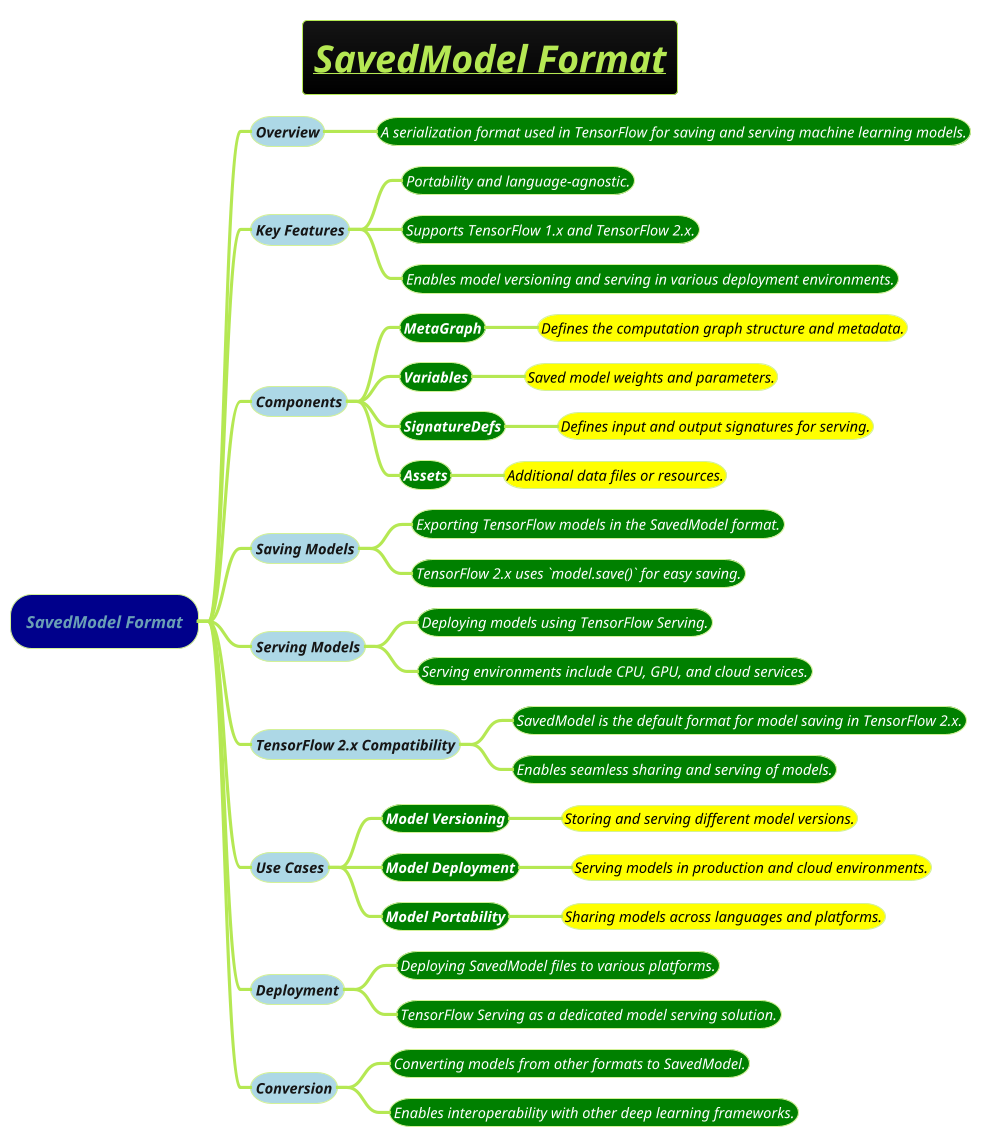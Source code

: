 @startmindmap
title =<i><b><u>SavedModel Format

!theme hacker

*[#darkblue] <i>SavedModel Format
**[#lightblue] <i><size:14>Overview
***[#green] <color #white><i><size:14>A serialization format used in TensorFlow for saving and serving machine learning models.
**[#lightblue] <i><size:14>Key Features
***[#green] <color #white><i><size:14>Portability and language-agnostic.
***[#green] <color #white><i><size:14>Supports TensorFlow 1.x and TensorFlow 2.x.
***[#green] <color #white><i><size:14>Enables model versioning and serving in various deployment environments.
**[#lightblue] <i><size:14>Components
***[#green] <b><color #white><i><size:14>MetaGraph
****[#yellow] <color #black><i><size:14>Defines the computation graph structure and metadata.
***[#green] <b><color #white><i><size:14>Variables
****[#yellow] <color #black><i><size:14>Saved model weights and parameters.
***[#green] <b><color #white><i><size:14>SignatureDefs
****[#yellow] <color #black><i><size:14>Defines input and output signatures for serving.
***[#green] <b><color #white><i><size:14>Assets
****[#yellow] <color #black><i><size:14>Additional data files or resources.
**[#lightblue] <i><size:14>Saving Models
***[#green] <color #white><i><size:14>Exporting TensorFlow models in the SavedModel format.
***[#green] <color #white><i><size:14>TensorFlow 2.x uses `model.save()` for easy saving.
**[#lightblue] <i><size:14>Serving Models
***[#green] <color #white><i><size:14>Deploying models using TensorFlow Serving.
***[#green] <color #white><i><size:14>Serving environments include CPU, GPU, and cloud services.
**[#lightblue] <i><size:14>TensorFlow 2.x Compatibility
***[#green] <color #white><i><size:14>SavedModel is the default format for model saving in TensorFlow 2.x.
***[#green] <color #white><i><size:14>Enables seamless sharing and serving of models.
**[#lightblue] <i><size:14>Use Cases
***[#green] <b><color #white><i><size:14>Model Versioning
****[#yellow] <color #black><i><size:14>Storing and serving different model versions.
***[#green] <b><color #white><i><size:14>Model Deployment
****[#yellow] <color #black><i><size:14>Serving models in production and cloud environments.
***[#green] <b><color #white><i><size:14>Model Portability
****[#yellow] <color #black><i><size:14>Sharing models across languages and platforms.
**[#lightblue] <i><size:14>Deployment
***[#green] <color #white><i><size:14>Deploying SavedModel files to various platforms.
***[#green] <color #white><i><size:14>TensorFlow Serving as a dedicated model serving solution.
**[#lightblue] <i><size:14>Conversion
***[#green] <color #white><i><size:14>Converting models from other formats to SavedModel.
***[#green] <color #white><i><size:14>Enables interoperability with other deep learning frameworks.
@endmindmap
